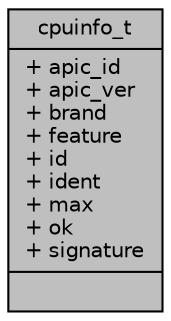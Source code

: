 digraph "cpuinfo_t"
{
 // LATEX_PDF_SIZE
  edge [fontname="Helvetica",fontsize="10",labelfontname="Helvetica",labelfontsize="10"];
  node [fontname="Helvetica",fontsize="10",shape=record];
  Node1 [label="{cpuinfo_t\n|+ apic_id\l+ apic_ver\l+ brand\l+ feature\l+ id\l+ ident\l+ max\l+ ok\l+ signature\l|}",height=0.2,width=0.4,color="black", fillcolor="grey75", style="filled", fontcolor="black",tooltip=" "];
}
